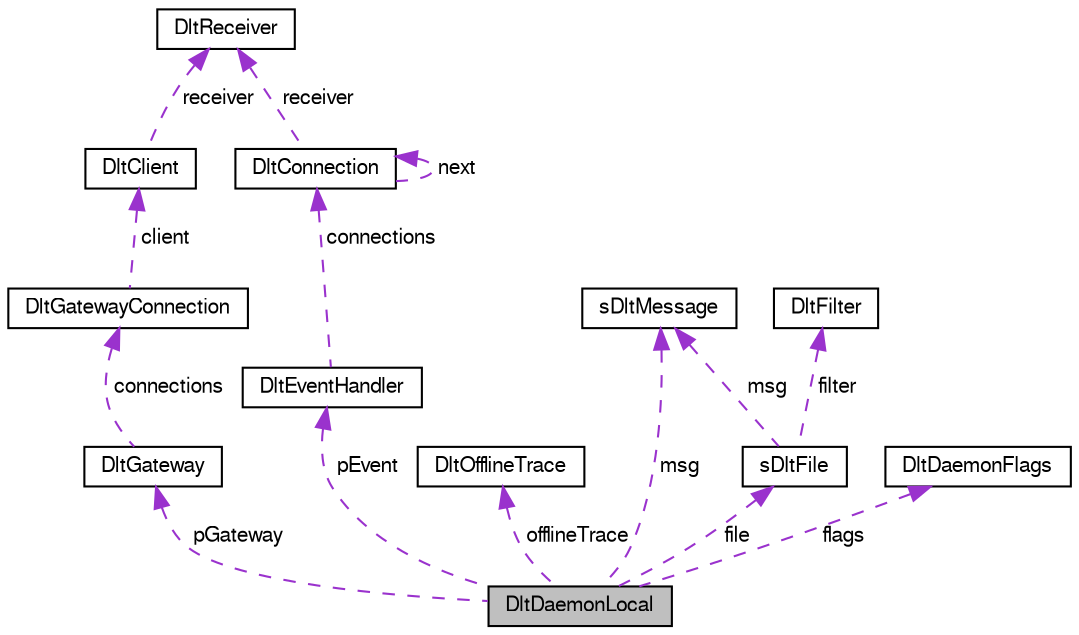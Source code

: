 digraph "DltDaemonLocal"
{
  edge [fontname="FreeSans",fontsize="10",labelfontname="FreeSans",labelfontsize="10"];
  node [fontname="FreeSans",fontsize="10",shape=record];
  Node1 [label="DltDaemonLocal",height=0.2,width=0.4,color="black", fillcolor="grey75", style="filled", fontcolor="black"];
  Node2 -> Node1 [dir="back",color="darkorchid3",fontsize="10",style="dashed",label=" pGateway" ,fontname="FreeSans"];
  Node2 [label="DltGateway",height=0.2,width=0.4,color="black", fillcolor="white", style="filled",URL="$struct_dlt_gateway.html"];
  Node3 -> Node2 [dir="back",color="darkorchid3",fontsize="10",style="dashed",label=" connections" ,fontname="FreeSans"];
  Node3 [label="DltGatewayConnection",height=0.2,width=0.4,color="black", fillcolor="white", style="filled",URL="$struct_dlt_gateway_connection.html"];
  Node4 -> Node3 [dir="back",color="darkorchid3",fontsize="10",style="dashed",label=" client" ,fontname="FreeSans"];
  Node4 [label="DltClient",height=0.2,width=0.4,color="black", fillcolor="white", style="filled",URL="$struct_dlt_client.html"];
  Node5 -> Node4 [dir="back",color="darkorchid3",fontsize="10",style="dashed",label=" receiver" ,fontname="FreeSans"];
  Node5 [label="DltReceiver",height=0.2,width=0.4,color="black", fillcolor="white", style="filled",URL="$struct_dlt_receiver.html"];
  Node6 -> Node1 [dir="back",color="darkorchid3",fontsize="10",style="dashed",label=" offlineTrace" ,fontname="FreeSans"];
  Node6 [label="DltOfflineTrace",height=0.2,width=0.4,color="black", fillcolor="white", style="filled",URL="$struct_dlt_offline_trace.html"];
  Node7 -> Node1 [dir="back",color="darkorchid3",fontsize="10",style="dashed",label=" msg" ,fontname="FreeSans"];
  Node7 [label="sDltMessage",height=0.2,width=0.4,color="black", fillcolor="white", style="filled",URL="$structs_dlt_message.html"];
  Node8 -> Node1 [dir="back",color="darkorchid3",fontsize="10",style="dashed",label=" file" ,fontname="FreeSans"];
  Node8 [label="sDltFile",height=0.2,width=0.4,color="black", fillcolor="white", style="filled",URL="$structs_dlt_file.html"];
  Node7 -> Node8 [dir="back",color="darkorchid3",fontsize="10",style="dashed",label=" msg" ,fontname="FreeSans"];
  Node9 -> Node8 [dir="back",color="darkorchid3",fontsize="10",style="dashed",label=" filter" ,fontname="FreeSans"];
  Node9 [label="DltFilter",height=0.2,width=0.4,color="black", fillcolor="white", style="filled",URL="$struct_dlt_filter.html"];
  Node10 -> Node1 [dir="back",color="darkorchid3",fontsize="10",style="dashed",label=" flags" ,fontname="FreeSans"];
  Node10 [label="DltDaemonFlags",height=0.2,width=0.4,color="black", fillcolor="white", style="filled",URL="$struct_dlt_daemon_flags.html"];
  Node11 -> Node1 [dir="back",color="darkorchid3",fontsize="10",style="dashed",label=" pEvent" ,fontname="FreeSans"];
  Node11 [label="DltEventHandler",height=0.2,width=0.4,color="black", fillcolor="white", style="filled",URL="$struct_dlt_event_handler.html"];
  Node12 -> Node11 [dir="back",color="darkorchid3",fontsize="10",style="dashed",label=" connections" ,fontname="FreeSans"];
  Node12 [label="DltConnection",height=0.2,width=0.4,color="black", fillcolor="white", style="filled",URL="$struct_dlt_connection.html"];
  Node12 -> Node12 [dir="back",color="darkorchid3",fontsize="10",style="dashed",label=" next" ,fontname="FreeSans"];
  Node5 -> Node12 [dir="back",color="darkorchid3",fontsize="10",style="dashed",label=" receiver" ,fontname="FreeSans"];
}
